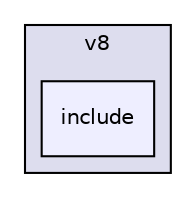 digraph "deps/v8/include" {
  compound=true
  node [ fontsize="10", fontname="Helvetica"];
  edge [ labelfontsize="10", labelfontname="Helvetica"];
  subgraph clusterdir_7edecdc49f3d0e5b35ff20670f3bf33e {
    graph [ bgcolor="#ddddee", pencolor="black", label="v8" fontname="Helvetica", fontsize="10", URL="dir_7edecdc49f3d0e5b35ff20670f3bf33e.html"]
  dir_3debe4bd29323c1699f247c91661804b [shape=box, label="include", style="filled", fillcolor="#eeeeff", pencolor="black", URL="dir_3debe4bd29323c1699f247c91661804b.html"];
  }
}
